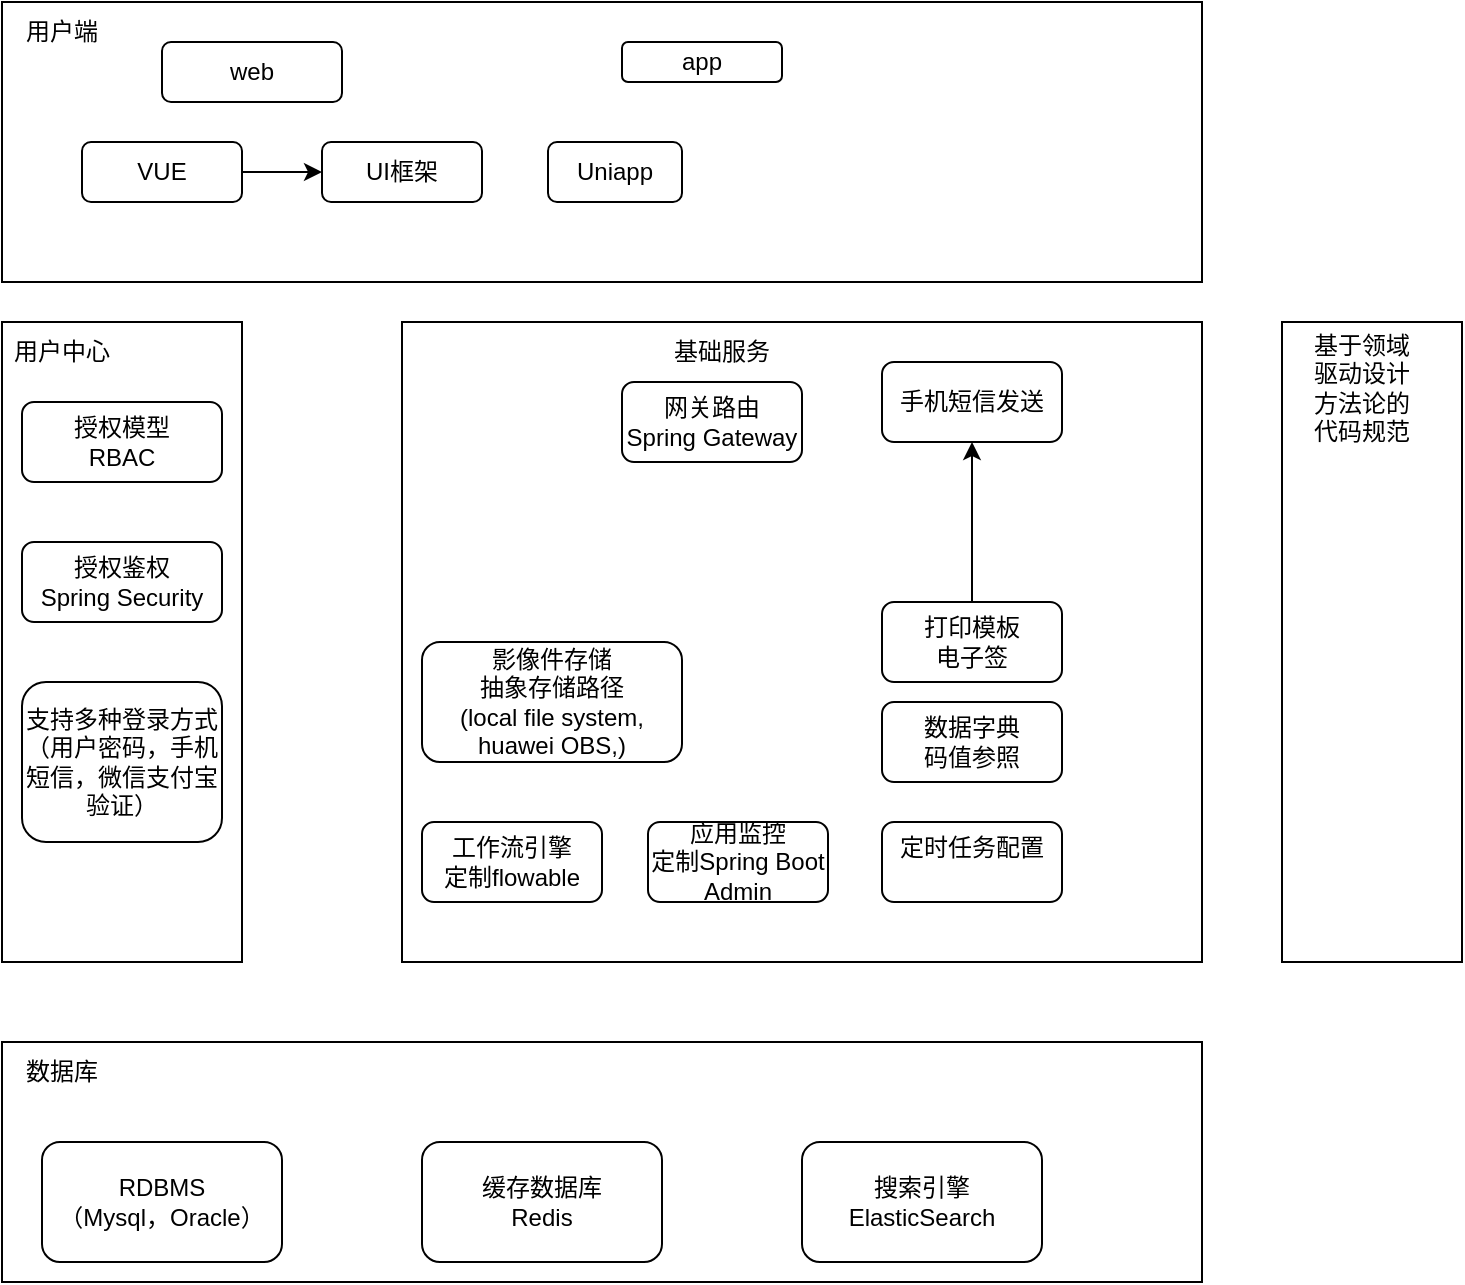 <mxfile version="24.7.17">
  <diagram name="Page-1" id="IWNdeSaPfpGj221hFAfy">
    <mxGraphModel dx="1674" dy="746" grid="1" gridSize="10" guides="1" tooltips="1" connect="1" arrows="1" fold="1" page="1" pageScale="1" pageWidth="850" pageHeight="1100" math="0" shadow="0">
      <root>
        <mxCell id="0" />
        <mxCell id="1" parent="0" />
        <mxCell id="AlccEWdWpVK10mBaxxzJ-1" value="" style="rounded=0;whiteSpace=wrap;html=1;" vertex="1" parent="1">
          <mxGeometry x="80" y="80" width="600" height="140" as="geometry" />
        </mxCell>
        <mxCell id="AlccEWdWpVK10mBaxxzJ-2" value="用户端" style="text;html=1;align=center;verticalAlign=middle;whiteSpace=wrap;rounded=0;" vertex="1" parent="1">
          <mxGeometry x="80" y="80" width="60" height="30" as="geometry" />
        </mxCell>
        <mxCell id="AlccEWdWpVK10mBaxxzJ-3" value="web" style="rounded=1;whiteSpace=wrap;html=1;" vertex="1" parent="1">
          <mxGeometry x="160" y="100" width="90" height="30" as="geometry" />
        </mxCell>
        <mxCell id="AlccEWdWpVK10mBaxxzJ-4" value="app" style="rounded=1;whiteSpace=wrap;html=1;" vertex="1" parent="1">
          <mxGeometry x="390" y="100" width="80" height="20" as="geometry" />
        </mxCell>
        <mxCell id="AlccEWdWpVK10mBaxxzJ-5" value="" style="rounded=0;whiteSpace=wrap;html=1;" vertex="1" parent="1">
          <mxGeometry x="80" y="240" width="120" height="320" as="geometry" />
        </mxCell>
        <mxCell id="AlccEWdWpVK10mBaxxzJ-7" value="" style="rounded=0;whiteSpace=wrap;html=1;" vertex="1" parent="1">
          <mxGeometry x="280" y="240" width="400" height="320" as="geometry" />
        </mxCell>
        <mxCell id="AlccEWdWpVK10mBaxxzJ-8" value="基础服务" style="text;html=1;align=center;verticalAlign=middle;whiteSpace=wrap;rounded=0;" vertex="1" parent="1">
          <mxGeometry x="400" y="240" width="80" height="30" as="geometry" />
        </mxCell>
        <mxCell id="AlccEWdWpVK10mBaxxzJ-9" value="" style="rounded=0;whiteSpace=wrap;html=1;" vertex="1" parent="1">
          <mxGeometry x="80" y="600" width="600" height="120" as="geometry" />
        </mxCell>
        <mxCell id="AlccEWdWpVK10mBaxxzJ-10" value="数据库" style="text;html=1;align=center;verticalAlign=middle;whiteSpace=wrap;rounded=0;" vertex="1" parent="1">
          <mxGeometry x="80" y="600" width="60" height="30" as="geometry" />
        </mxCell>
        <mxCell id="AlccEWdWpVK10mBaxxzJ-11" value="用户中心" style="text;html=1;align=center;verticalAlign=middle;whiteSpace=wrap;rounded=0;" vertex="1" parent="1">
          <mxGeometry x="80" y="240" width="60" height="30" as="geometry" />
        </mxCell>
        <mxCell id="AlccEWdWpVK10mBaxxzJ-12" value="授权模型&lt;div&gt;RBAC&lt;/div&gt;" style="rounded=1;whiteSpace=wrap;html=1;" vertex="1" parent="1">
          <mxGeometry x="90" y="280" width="100" height="40" as="geometry" />
        </mxCell>
        <mxCell id="AlccEWdWpVK10mBaxxzJ-13" value="RDBMS&lt;div&gt;（Mysql，Oracle）&lt;/div&gt;" style="rounded=1;whiteSpace=wrap;html=1;" vertex="1" parent="1">
          <mxGeometry x="100" y="650" width="120" height="60" as="geometry" />
        </mxCell>
        <mxCell id="AlccEWdWpVK10mBaxxzJ-14" value="缓存数据库&lt;div&gt;Redis&lt;/div&gt;" style="rounded=1;whiteSpace=wrap;html=1;" vertex="1" parent="1">
          <mxGeometry x="290" y="650" width="120" height="60" as="geometry" />
        </mxCell>
        <mxCell id="AlccEWdWpVK10mBaxxzJ-15" value="搜索引擎&lt;div&gt;ElasticSearch&lt;/div&gt;" style="rounded=1;whiteSpace=wrap;html=1;" vertex="1" parent="1">
          <mxGeometry x="480" y="650" width="120" height="60" as="geometry" />
        </mxCell>
        <mxCell id="AlccEWdWpVK10mBaxxzJ-16" value="授权鉴权&lt;br&gt;Spring Security" style="rounded=1;whiteSpace=wrap;html=1;" vertex="1" parent="1">
          <mxGeometry x="90" y="350" width="100" height="40" as="geometry" />
        </mxCell>
        <mxCell id="AlccEWdWpVK10mBaxxzJ-20" value="工作流引擎&lt;div&gt;定制flowable&lt;/div&gt;" style="rounded=1;whiteSpace=wrap;html=1;" vertex="1" parent="1">
          <mxGeometry x="290" y="490" width="90" height="40" as="geometry" />
        </mxCell>
        <mxCell id="AlccEWdWpVK10mBaxxzJ-22" value="应用监控&lt;div&gt;定制Spring Boot Admin&lt;/div&gt;" style="rounded=1;whiteSpace=wrap;html=1;" vertex="1" parent="1">
          <mxGeometry x="403" y="490" width="90" height="40" as="geometry" />
        </mxCell>
        <mxCell id="AlccEWdWpVK10mBaxxzJ-24" value="网关路由&lt;div&gt;Spring Gateway&lt;/div&gt;" style="rounded=1;whiteSpace=wrap;html=1;" vertex="1" parent="1">
          <mxGeometry x="390" y="270" width="90" height="40" as="geometry" />
        </mxCell>
        <mxCell id="AlccEWdWpVK10mBaxxzJ-26" value="影像件存储&lt;br&gt;抽象存储路径&lt;div&gt;(local file system, huawei OBS,)&lt;/div&gt;" style="rounded=1;whiteSpace=wrap;html=1;" vertex="1" parent="1">
          <mxGeometry x="290" y="400" width="130" height="60" as="geometry" />
        </mxCell>
        <mxCell id="AlccEWdWpVK10mBaxxzJ-28" value="" style="rounded=0;whiteSpace=wrap;html=1;" vertex="1" parent="1">
          <mxGeometry x="720" y="240" width="90" height="320" as="geometry" />
        </mxCell>
        <mxCell id="AlccEWdWpVK10mBaxxzJ-29" value="基于领域驱动设计方法论的代码规范" style="text;html=1;align=center;verticalAlign=middle;whiteSpace=wrap;rounded=0;" vertex="1" parent="1">
          <mxGeometry x="730" y="258" width="60" height="30" as="geometry" />
        </mxCell>
        <mxCell id="AlccEWdWpVK10mBaxxzJ-30" value="支持多种登录方式&lt;br&gt;（用户密码，手机短信，微信支付宝验证）" style="rounded=1;whiteSpace=wrap;html=1;" vertex="1" parent="1">
          <mxGeometry x="90" y="420" width="100" height="80" as="geometry" />
        </mxCell>
        <mxCell id="AlccEWdWpVK10mBaxxzJ-31" value="定时任务配置&lt;br&gt;&lt;div&gt;&lt;br&gt;&lt;/div&gt;" style="rounded=1;whiteSpace=wrap;html=1;" vertex="1" parent="1">
          <mxGeometry x="520" y="490" width="90" height="40" as="geometry" />
        </mxCell>
        <mxCell id="AlccEWdWpVK10mBaxxzJ-33" value="数据字典&lt;br&gt;码值参照" style="rounded=1;whiteSpace=wrap;html=1;" vertex="1" parent="1">
          <mxGeometry x="520" y="430" width="90" height="40" as="geometry" />
        </mxCell>
        <mxCell id="AlccEWdWpVK10mBaxxzJ-46" value="" style="edgeStyle=orthogonalEdgeStyle;rounded=0;orthogonalLoop=1;jettySize=auto;html=1;" edge="1" parent="1" source="AlccEWdWpVK10mBaxxzJ-35" target="AlccEWdWpVK10mBaxxzJ-45">
          <mxGeometry relative="1" as="geometry" />
        </mxCell>
        <mxCell id="AlccEWdWpVK10mBaxxzJ-35" value="打印模板&lt;div&gt;电子签&lt;/div&gt;" style="rounded=1;whiteSpace=wrap;html=1;" vertex="1" parent="1">
          <mxGeometry x="520" y="380" width="90" height="40" as="geometry" />
        </mxCell>
        <mxCell id="AlccEWdWpVK10mBaxxzJ-43" value="" style="edgeStyle=orthogonalEdgeStyle;rounded=0;orthogonalLoop=1;jettySize=auto;html=1;" edge="1" parent="1" source="AlccEWdWpVK10mBaxxzJ-39" target="AlccEWdWpVK10mBaxxzJ-42">
          <mxGeometry relative="1" as="geometry" />
        </mxCell>
        <mxCell id="AlccEWdWpVK10mBaxxzJ-39" value="VUE" style="rounded=1;whiteSpace=wrap;html=1;" vertex="1" parent="1">
          <mxGeometry x="120" y="150" width="80" height="30" as="geometry" />
        </mxCell>
        <mxCell id="AlccEWdWpVK10mBaxxzJ-40" value="Uniapp" style="rounded=1;whiteSpace=wrap;html=1;" vertex="1" parent="1">
          <mxGeometry x="353" y="150" width="67" height="30" as="geometry" />
        </mxCell>
        <mxCell id="AlccEWdWpVK10mBaxxzJ-42" value="UI框架" style="rounded=1;whiteSpace=wrap;html=1;" vertex="1" parent="1">
          <mxGeometry x="240" y="150" width="80" height="30" as="geometry" />
        </mxCell>
        <mxCell id="AlccEWdWpVK10mBaxxzJ-45" value="手机短信发送" style="rounded=1;whiteSpace=wrap;html=1;" vertex="1" parent="1">
          <mxGeometry x="520" y="260" width="90" height="40" as="geometry" />
        </mxCell>
      </root>
    </mxGraphModel>
  </diagram>
</mxfile>
